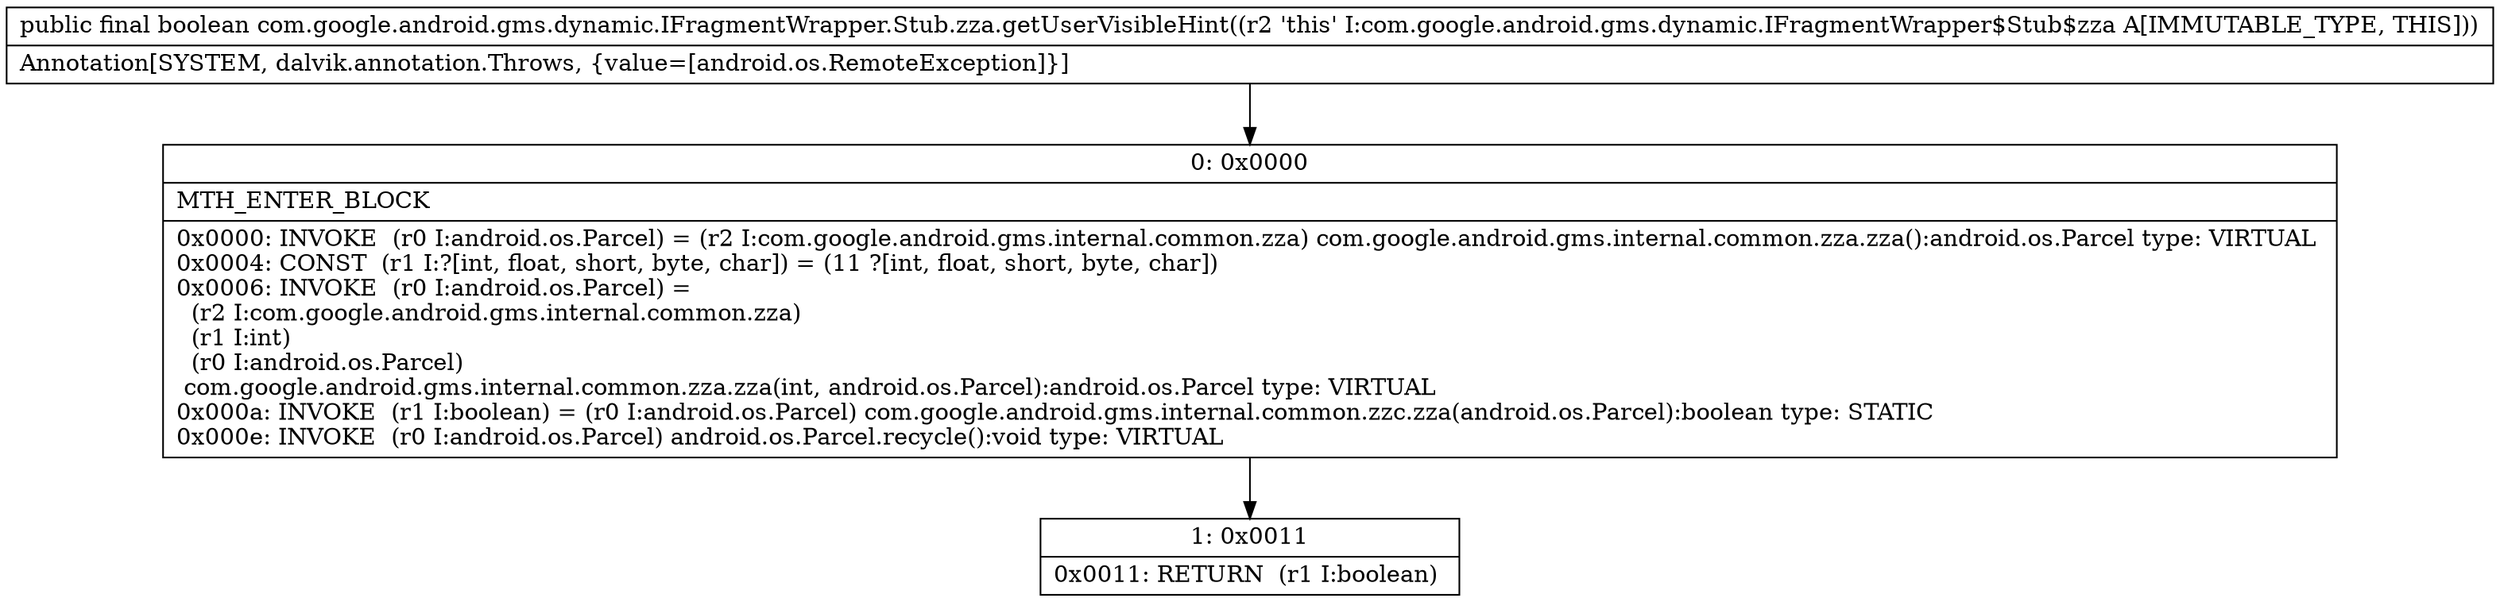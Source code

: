 digraph "CFG forcom.google.android.gms.dynamic.IFragmentWrapper.Stub.zza.getUserVisibleHint()Z" {
Node_0 [shape=record,label="{0\:\ 0x0000|MTH_ENTER_BLOCK\l|0x0000: INVOKE  (r0 I:android.os.Parcel) = (r2 I:com.google.android.gms.internal.common.zza) com.google.android.gms.internal.common.zza.zza():android.os.Parcel type: VIRTUAL \l0x0004: CONST  (r1 I:?[int, float, short, byte, char]) = (11 ?[int, float, short, byte, char]) \l0x0006: INVOKE  (r0 I:android.os.Parcel) = \l  (r2 I:com.google.android.gms.internal.common.zza)\l  (r1 I:int)\l  (r0 I:android.os.Parcel)\l com.google.android.gms.internal.common.zza.zza(int, android.os.Parcel):android.os.Parcel type: VIRTUAL \l0x000a: INVOKE  (r1 I:boolean) = (r0 I:android.os.Parcel) com.google.android.gms.internal.common.zzc.zza(android.os.Parcel):boolean type: STATIC \l0x000e: INVOKE  (r0 I:android.os.Parcel) android.os.Parcel.recycle():void type: VIRTUAL \l}"];
Node_1 [shape=record,label="{1\:\ 0x0011|0x0011: RETURN  (r1 I:boolean) \l}"];
MethodNode[shape=record,label="{public final boolean com.google.android.gms.dynamic.IFragmentWrapper.Stub.zza.getUserVisibleHint((r2 'this' I:com.google.android.gms.dynamic.IFragmentWrapper$Stub$zza A[IMMUTABLE_TYPE, THIS]))  | Annotation[SYSTEM, dalvik.annotation.Throws, \{value=[android.os.RemoteException]\}]\l}"];
MethodNode -> Node_0;
Node_0 -> Node_1;
}

